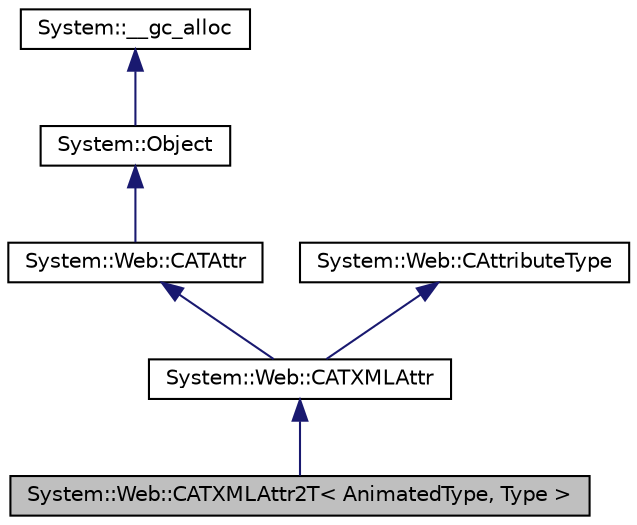 digraph G
{
  edge [fontname="Helvetica",fontsize="10",labelfontname="Helvetica",labelfontsize="10"];
  node [fontname="Helvetica",fontsize="10",shape=record];
  Node1 [label="System::Web::CATXMLAttr2T\< AnimatedType, Type \>",height=0.2,width=0.4,color="black", fillcolor="grey75", style="filled" fontcolor="black"];
  Node2 -> Node1 [dir="back",color="midnightblue",fontsize="10",style="solid",fontname="Helvetica"];
  Node2 [label="System::Web::CATXMLAttr",height=0.2,width=0.4,color="black", fillcolor="white", style="filled",URL="$class_system_1_1_web_1_1_c_a_t_x_m_l_attr.html"];
  Node3 -> Node2 [dir="back",color="midnightblue",fontsize="10",style="solid",fontname="Helvetica"];
  Node3 [label="System::Web::CATAttr",height=0.2,width=0.4,color="black", fillcolor="white", style="filled",URL="$class_system_1_1_web_1_1_c_a_t_attr.html"];
  Node4 -> Node3 [dir="back",color="midnightblue",fontsize="10",style="solid",fontname="Helvetica"];
  Node4 [label="System::Object",height=0.2,width=0.4,color="black", fillcolor="white", style="filled",URL="$class_system_1_1_object.html"];
  Node5 -> Node4 [dir="back",color="midnightblue",fontsize="10",style="solid",fontname="Helvetica"];
  Node5 [label="System::__gc_alloc",height=0.2,width=0.4,color="black", fillcolor="white", style="filled",URL="$class_system_1_1____gc__alloc.html"];
  Node6 -> Node2 [dir="back",color="midnightblue",fontsize="10",style="solid",fontname="Helvetica"];
  Node6 [label="System::Web::CAttributeType",height=0.2,width=0.4,color="black", fillcolor="white", style="filled",URL="$class_system_1_1_web_1_1_c_attribute_type.html"];
}
